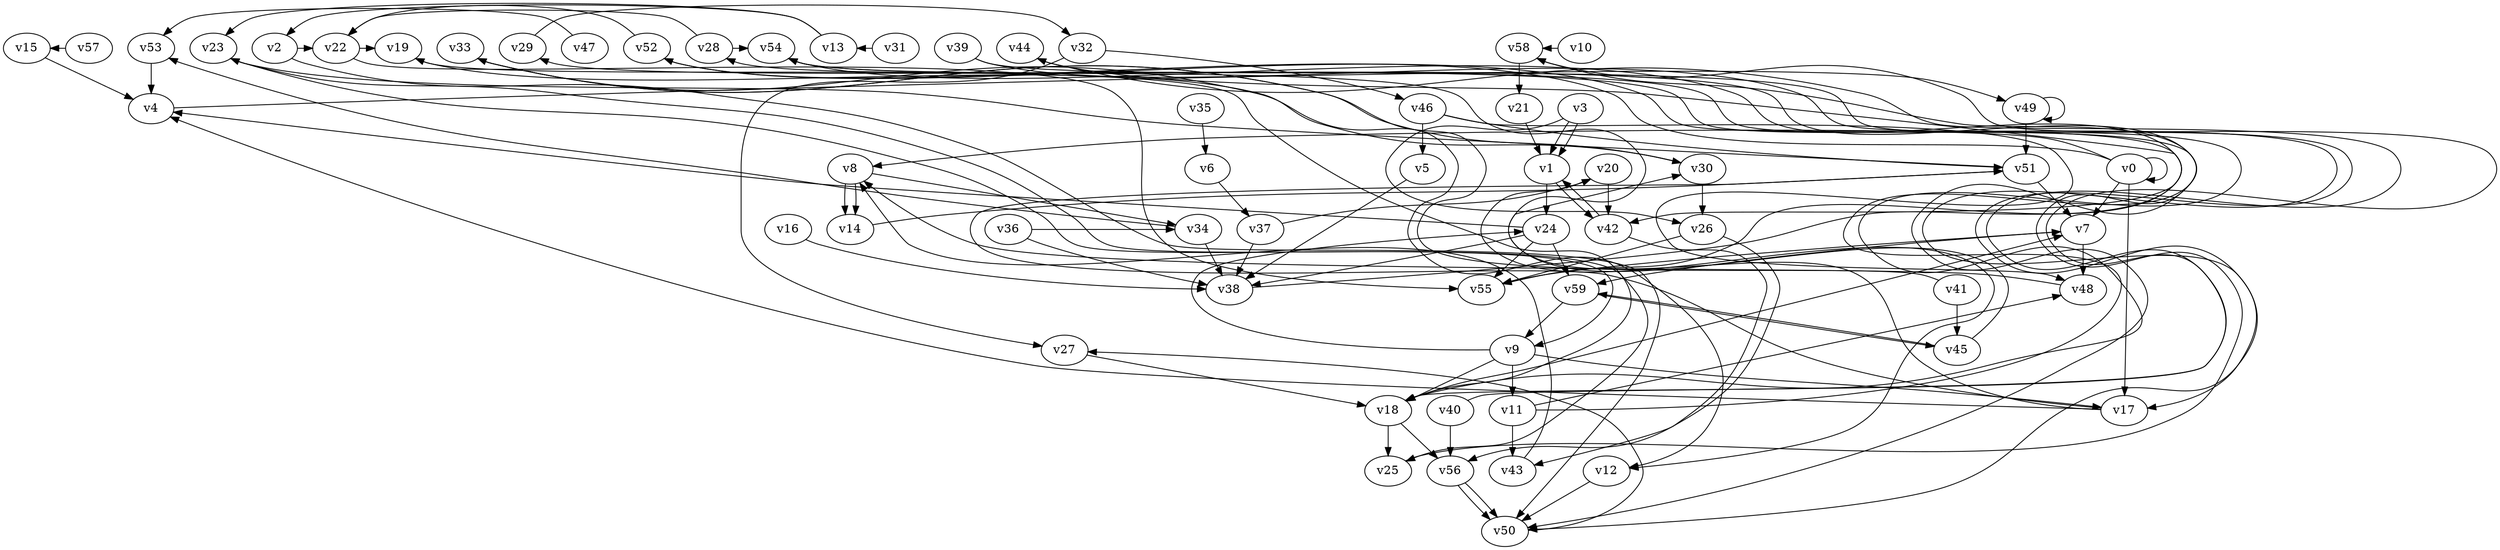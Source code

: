 // Benchmark game 89 - 60 vertices
digraph G {
    v0 [name="v0", player=0];
    v1 [name="v1", player=1, target=1];
    v2 [name="v2", player=0];
    v3 [name="v3", player=0];
    v4 [name="v4", player=0];
    v5 [name="v5", player=0];
    v6 [name="v6", player=1];
    v7 [name="v7", player=0];
    v8 [name="v8", player=1];
    v9 [name="v9", player=0];
    v10 [name="v10", player=1];
    v11 [name="v11", player=0];
    v12 [name="v12", player=1];
    v13 [name="v13", player=0, target=1];
    v14 [name="v14", player=0, target=1];
    v15 [name="v15", player=0];
    v16 [name="v16", player=1];
    v17 [name="v17", player=1];
    v18 [name="v18", player=1];
    v19 [name="v19", player=0];
    v20 [name="v20", player=0];
    v21 [name="v21", player=1, target=1];
    v22 [name="v22", player=1];
    v23 [name="v23", player=0];
    v24 [name="v24", player=0];
    v25 [name="v25", player=0];
    v26 [name="v26", player=0, target=1];
    v27 [name="v27", player=1];
    v28 [name="v28", player=1, target=1];
    v29 [name="v29", player=0];
    v30 [name="v30", player=1];
    v31 [name="v31", player=1];
    v32 [name="v32", player=1];
    v33 [name="v33", player=0];
    v34 [name="v34", player=1];
    v35 [name="v35", player=1, target=1];
    v36 [name="v36", player=0];
    v37 [name="v37", player=0];
    v38 [name="v38", player=1];
    v39 [name="v39", player=1];
    v40 [name="v40", player=1];
    v41 [name="v41", player=1];
    v42 [name="v42", player=0];
    v43 [name="v43", player=0, target=1];
    v44 [name="v44", player=0];
    v45 [name="v45", player=1];
    v46 [name="v46", player=0];
    v47 [name="v47", player=1];
    v48 [name="v48", player=0];
    v49 [name="v49", player=0];
    v50 [name="v50", player=1];
    v51 [name="v51", player=1];
    v52 [name="v52", player=0];
    v53 [name="v53", player=0];
    v54 [name="v54", player=0];
    v55 [name="v55", player=1];
    v56 [name="v56", player=1];
    v57 [name="v57", player=1];
    v58 [name="v58", player=1, target=1];
    v59 [name="v59", player=0];

    v0 -> v7;
    v1 -> v24;
    v2 -> v22 [constraint="time >= 10"];
    v3 -> v1;
    v4 -> v49 [constraint="time >= 10"];
    v5 -> v38;
    v6 -> v37;
    v7 -> v48;
    v8 -> v14;
    v9 -> v17;
    v10 -> v58 [constraint="time % 5 == 1"];
    v11 -> v43;
    v12 -> v50;
    v13 -> v2 [constraint="time >= 9"];
    v14 -> v51 [constraint="time % 2 == 0"];
    v15 -> v4 [constraint="time <= 20"];
    v16 -> v38;
    v17 -> v4 [constraint="(time >= 2) && (time <= 16)"];
    v18 -> v25;
    v19 -> v18 [constraint="time % 6 == 5"];
    v20 -> v42;
    v21 -> v1;
    v22 -> v19 [constraint="time % 3 == 0"];
    v23 -> v9 [constraint="time % 5 == 3"];
    v24 -> v59;
    v25 -> v58 [constraint="time % 2 == 0"];
    v26 -> v56 [constraint="time % 2 == 0"];
    v27 -> v18;
    v28 -> v54 [constraint="time >= 5"];
    v29 -> v32 [constraint="time <= 15"];
    v30 -> v19 [constraint="time % 3 == 0"];
    v31 -> v13 [constraint="time == 2"];
    v32 -> v27;
    v33 -> v30 [constraint="time % 2 == 1"];
    v34 -> v53 [constraint="time <= 23"];
    v35 -> v6;
    v36 -> v34 [constraint="time == 2"];
    v37 -> v20 [constraint="time >= 2"];
    v38 -> v54 [constraint="time >= 2"];
    v39 -> v50 [constraint="time == 6"];
    v40 -> v56;
    v41 -> v45;
    v42 -> v43 [constraint="time == 0"];
    v43 -> v8 [constraint="time == 14"];
    v44 -> v42 [constraint="time <= 10"];
    v45 -> v59 [constraint="time % 2 == 1"];
    v46 -> v5;
    v47 -> v53 [constraint="time % 4 == 2"];
    v48 -> v8 [constraint="time <= 7"];
    v49 -> v49 [constraint="time <= 11"];
    v50 -> v27 [constraint="time == 16"];
    v51 -> v23 [constraint="time == 9"];
    v52 -> v55 [constraint="time == 19"];
    v53 -> v4;
    v54 -> v50 [constraint="(time % 4 == 1) || (time % 4 == 2)"];
    v55 -> v7 [constraint="time % 5 == 0"];
    v56 -> v50 [constraint="time % 4 == 1"];
    v57 -> v15 [constraint="time % 2 == 1"];
    v58 -> v18 [constraint="time <= 7"];
    v59 -> v45;
    v58 -> v21;
    v3 -> v26 [constraint="time % 5 == 1"];
    v24 -> v4 [constraint="time == 8"];
    v52 -> v22 [constraint="time == 10"];
    v11 -> v48 [constraint="time % 4 == 0"];
    v0 -> v8 [constraint="time % 4 == 3"];
    v46 -> v51;
    v45 -> v29 [constraint="time % 6 == 5"];
    v39 -> v17 [constraint="time % 4 == 3"];
    v24 -> v38;
    v36 -> v38;
    v3 -> v1 [constraint="time == 18"];
    v40 -> v44 [constraint="time >= 7"];
    v28 -> v22 [constraint="time <= 17"];
    v13 -> v23 [constraint="time == 16"];
    v18 -> v56;
    v11 -> v28 [constraint="time % 2 == 1"];
    v9 -> v24 [constraint="time == 20"];
    v23 -> v25 [constraint="time == 8"];
    v24 -> v55;
    v1 -> v42;
    v18 -> v54 [constraint="(time >= 2) && (time <= 18)"];
    v0 -> v52 [constraint="time == 20"];
    v26 -> v55;
    v2 -> v50 [constraint="time >= 8"];
    v49 -> v51;
    v0 -> v0 [constraint="(time >= 7) && (time <= 21)"];
    v34 -> v38;
    v17 -> v51 [constraint="time >= 8"];
    v8 -> v34;
    v30 -> v26;
    v32 -> v46;
    v22 -> v55 [constraint="time >= 3"];
    v8 -> v14;
    v9 -> v11;
    v9 -> v18;
    v17 -> v30 [constraint="time == 4"];
    v33 -> v12 [constraint="time == 19"];
    v37 -> v38;
    v0 -> v17;
    v46 -> v48 [constraint="time % 5 == 4"];
    v51 -> v7;
    v56 -> v50;
    v7 -> v59;
    v42 -> v1 [constraint="time >= 13"];
    v20 -> v12 [constraint="time == 14"];
    v59 -> v9;
    v41 -> v33 [constraint="time % 2 == 1"];
    v18 -> v7 [constraint="time % 4 == 3"];
}
